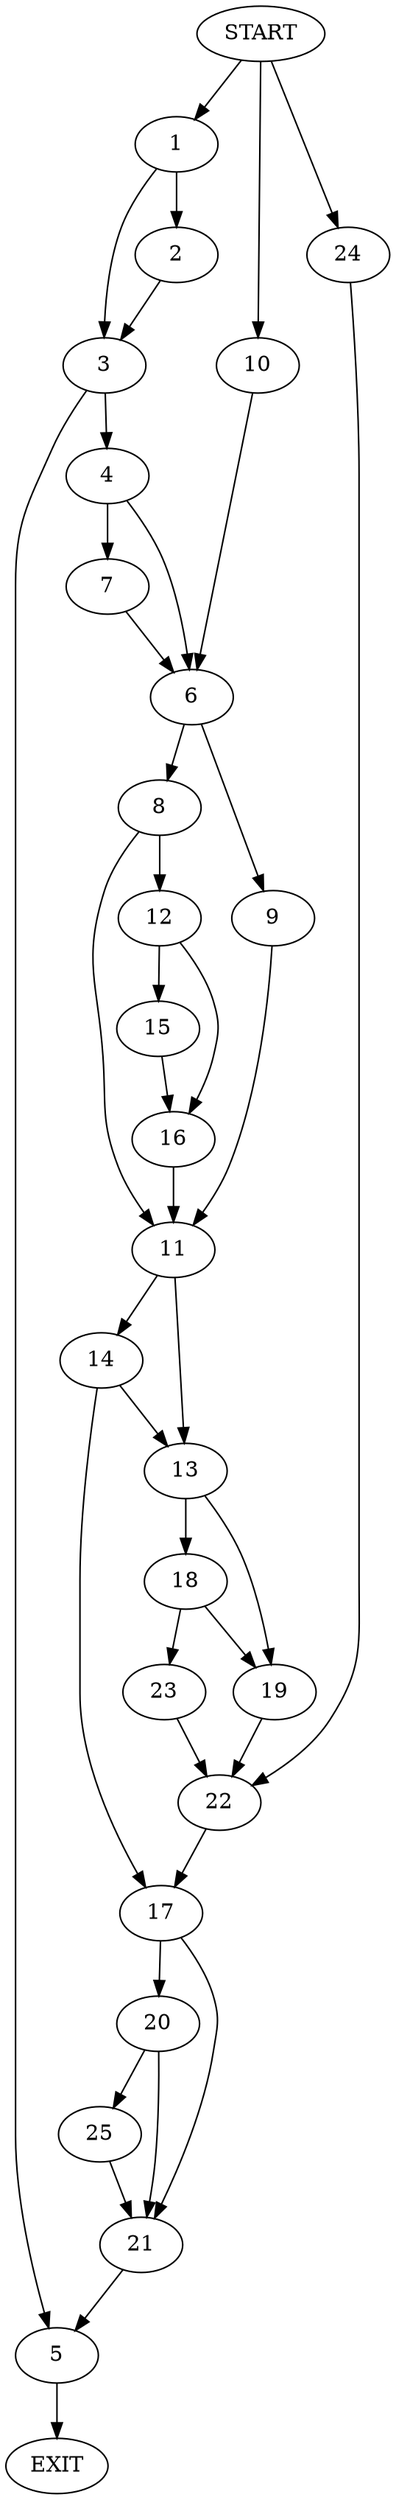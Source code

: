 digraph {
0 [label="START"]
26 [label="EXIT"]
0 -> 1
1 -> 2
1 -> 3
3 -> 4
3 -> 5
2 -> 3
4 -> 6
4 -> 7
5 -> 26
7 -> 6
6 -> 8
6 -> 9
0 -> 10
10 -> 6
8 -> 11
8 -> 12
9 -> 11
11 -> 13
11 -> 14
12 -> 15
12 -> 16
15 -> 16
16 -> 11
14 -> 13
14 -> 17
13 -> 18
13 -> 19
17 -> 20
17 -> 21
19 -> 22
18 -> 19
18 -> 23
23 -> 22
22 -> 17
0 -> 24
24 -> 22
20 -> 25
20 -> 21
21 -> 5
25 -> 21
}
